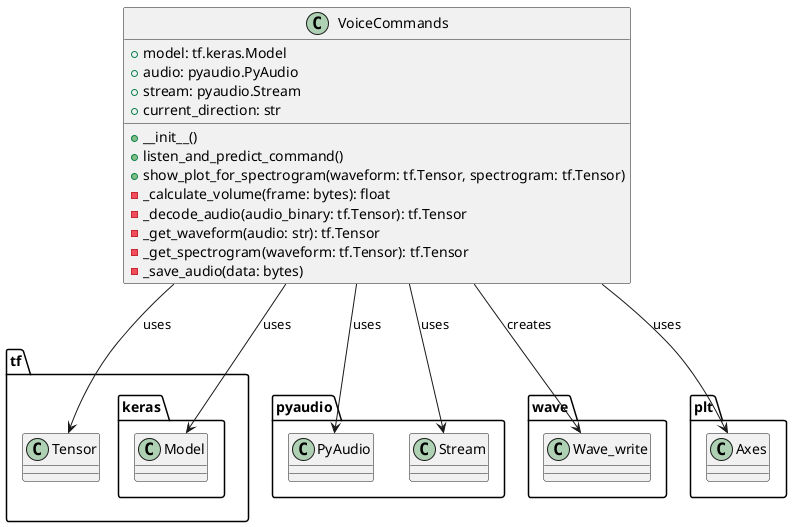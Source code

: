 @startuml voice_commands
class VoiceCommands {
    + model: tf.keras.Model
    + audio: pyaudio.PyAudio
    + stream: pyaudio.Stream
    + current_direction: str

    + __init__() 
    + listen_and_predict_command()
    + show_plot_for_spectrogram(waveform: tf.Tensor, spectrogram: tf.Tensor)
    - _calculate_volume(frame: bytes): float
    - _decode_audio(audio_binary: tf.Tensor): tf.Tensor
    - _get_waveform(audio: str): tf.Tensor
    - _get_spectrogram(waveform: tf.Tensor): tf.Tensor
    - _save_audio(data: bytes)
}

class tf.keras.Model
class pyaudio.PyAudio
class pyaudio.Stream
class tf.Tensor
class wave.Wave_write
class plt.Axes

VoiceCommands --> tf.keras.Model : uses
VoiceCommands --> pyaudio.PyAudio : uses
VoiceCommands --> pyaudio.Stream : uses
VoiceCommands --> tf.Tensor : uses
VoiceCommands --> wave.Wave_write : creates
VoiceCommands --> plt.Axes : uses

@enduml
